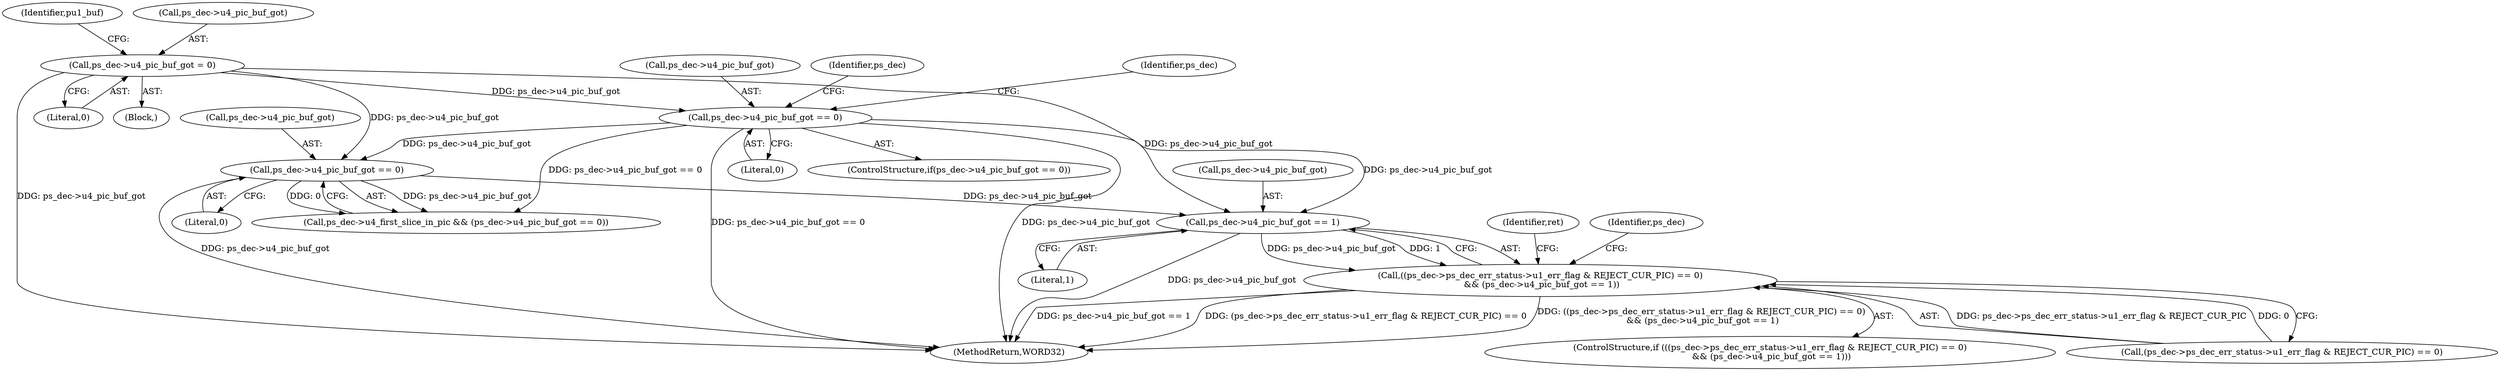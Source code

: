 digraph "0_Android_33ef7de9ddc8ea7eb9cbc440d1cf89957a0c267b@pointer" {
"1001897" [label="(Call,ps_dec->u4_pic_buf_got == 1)"];
"1001250" [label="(Call,ps_dec->u4_pic_buf_got == 0)"];
"1000971" [label="(Call,ps_dec->u4_pic_buf_got = 0)"];
"1001532" [label="(Call,ps_dec->u4_pic_buf_got == 0)"];
"1001887" [label="(Call,((ps_dec->ps_dec_err_status->u1_err_flag & REJECT_CUR_PIC) == 0)\n && (ps_dec->u4_pic_buf_got == 1))"];
"1001251" [label="(Call,ps_dec->u4_pic_buf_got)"];
"1001904" [label="(Identifier,ret)"];
"1001528" [label="(Call,ps_dec->u4_first_slice_in_pic && (ps_dec->u4_pic_buf_got == 0))"];
"1000980" [label="(Identifier,pu1_buf)"];
"1001897" [label="(Call,ps_dec->u4_pic_buf_got == 1)"];
"1000972" [label="(Call,ps_dec->u4_pic_buf_got)"];
"1002189" [label="(MethodReturn,WORD32)"];
"1001533" [label="(Call,ps_dec->u4_pic_buf_got)"];
"1001901" [label="(Literal,1)"];
"1000975" [label="(Literal,0)"];
"1000152" [label="(Block,)"];
"1001886" [label="(ControlStructure,if (((ps_dec->ps_dec_err_status->u1_err_flag & REJECT_CUR_PIC) == 0)\n && (ps_dec->u4_pic_buf_got == 1)))"];
"1001888" [label="(Call,(ps_dec->ps_dec_err_status->u1_err_flag & REJECT_CUR_PIC) == 0)"];
"1001254" [label="(Literal,0)"];
"1001898" [label="(Call,ps_dec->u4_pic_buf_got)"];
"1001887" [label="(Call,((ps_dec->ps_dec_err_status->u1_err_flag & REJECT_CUR_PIC) == 0)\n && (ps_dec->u4_pic_buf_got == 1))"];
"1001250" [label="(Call,ps_dec->u4_pic_buf_got == 0)"];
"1001277" [label="(Identifier,ps_dec)"];
"1000971" [label="(Call,ps_dec->u4_pic_buf_got = 0)"];
"1001249" [label="(ControlStructure,if(ps_dec->u4_pic_buf_got == 0))"];
"1001257" [label="(Identifier,ps_dec)"];
"1001532" [label="(Call,ps_dec->u4_pic_buf_got == 0)"];
"1001536" [label="(Literal,0)"];
"1001917" [label="(Identifier,ps_dec)"];
"1001897" -> "1001887"  [label="AST: "];
"1001897" -> "1001901"  [label="CFG: "];
"1001898" -> "1001897"  [label="AST: "];
"1001901" -> "1001897"  [label="AST: "];
"1001887" -> "1001897"  [label="CFG: "];
"1001897" -> "1002189"  [label="DDG: ps_dec->u4_pic_buf_got"];
"1001897" -> "1001887"  [label="DDG: ps_dec->u4_pic_buf_got"];
"1001897" -> "1001887"  [label="DDG: 1"];
"1001250" -> "1001897"  [label="DDG: ps_dec->u4_pic_buf_got"];
"1000971" -> "1001897"  [label="DDG: ps_dec->u4_pic_buf_got"];
"1001532" -> "1001897"  [label="DDG: ps_dec->u4_pic_buf_got"];
"1001250" -> "1001249"  [label="AST: "];
"1001250" -> "1001254"  [label="CFG: "];
"1001251" -> "1001250"  [label="AST: "];
"1001254" -> "1001250"  [label="AST: "];
"1001257" -> "1001250"  [label="CFG: "];
"1001277" -> "1001250"  [label="CFG: "];
"1001250" -> "1002189"  [label="DDG: ps_dec->u4_pic_buf_got"];
"1001250" -> "1002189"  [label="DDG: ps_dec->u4_pic_buf_got == 0"];
"1000971" -> "1001250"  [label="DDG: ps_dec->u4_pic_buf_got"];
"1001250" -> "1001528"  [label="DDG: ps_dec->u4_pic_buf_got == 0"];
"1001250" -> "1001532"  [label="DDG: ps_dec->u4_pic_buf_got"];
"1000971" -> "1000152"  [label="AST: "];
"1000971" -> "1000975"  [label="CFG: "];
"1000972" -> "1000971"  [label="AST: "];
"1000975" -> "1000971"  [label="AST: "];
"1000980" -> "1000971"  [label="CFG: "];
"1000971" -> "1002189"  [label="DDG: ps_dec->u4_pic_buf_got"];
"1000971" -> "1001532"  [label="DDG: ps_dec->u4_pic_buf_got"];
"1001532" -> "1001528"  [label="AST: "];
"1001532" -> "1001536"  [label="CFG: "];
"1001533" -> "1001532"  [label="AST: "];
"1001536" -> "1001532"  [label="AST: "];
"1001528" -> "1001532"  [label="CFG: "];
"1001532" -> "1002189"  [label="DDG: ps_dec->u4_pic_buf_got"];
"1001532" -> "1001528"  [label="DDG: ps_dec->u4_pic_buf_got"];
"1001532" -> "1001528"  [label="DDG: 0"];
"1001887" -> "1001886"  [label="AST: "];
"1001887" -> "1001888"  [label="CFG: "];
"1001888" -> "1001887"  [label="AST: "];
"1001904" -> "1001887"  [label="CFG: "];
"1001917" -> "1001887"  [label="CFG: "];
"1001887" -> "1002189"  [label="DDG: ps_dec->u4_pic_buf_got == 1"];
"1001887" -> "1002189"  [label="DDG: (ps_dec->ps_dec_err_status->u1_err_flag & REJECT_CUR_PIC) == 0"];
"1001887" -> "1002189"  [label="DDG: ((ps_dec->ps_dec_err_status->u1_err_flag & REJECT_CUR_PIC) == 0)\n && (ps_dec->u4_pic_buf_got == 1)"];
"1001888" -> "1001887"  [label="DDG: ps_dec->ps_dec_err_status->u1_err_flag & REJECT_CUR_PIC"];
"1001888" -> "1001887"  [label="DDG: 0"];
}
